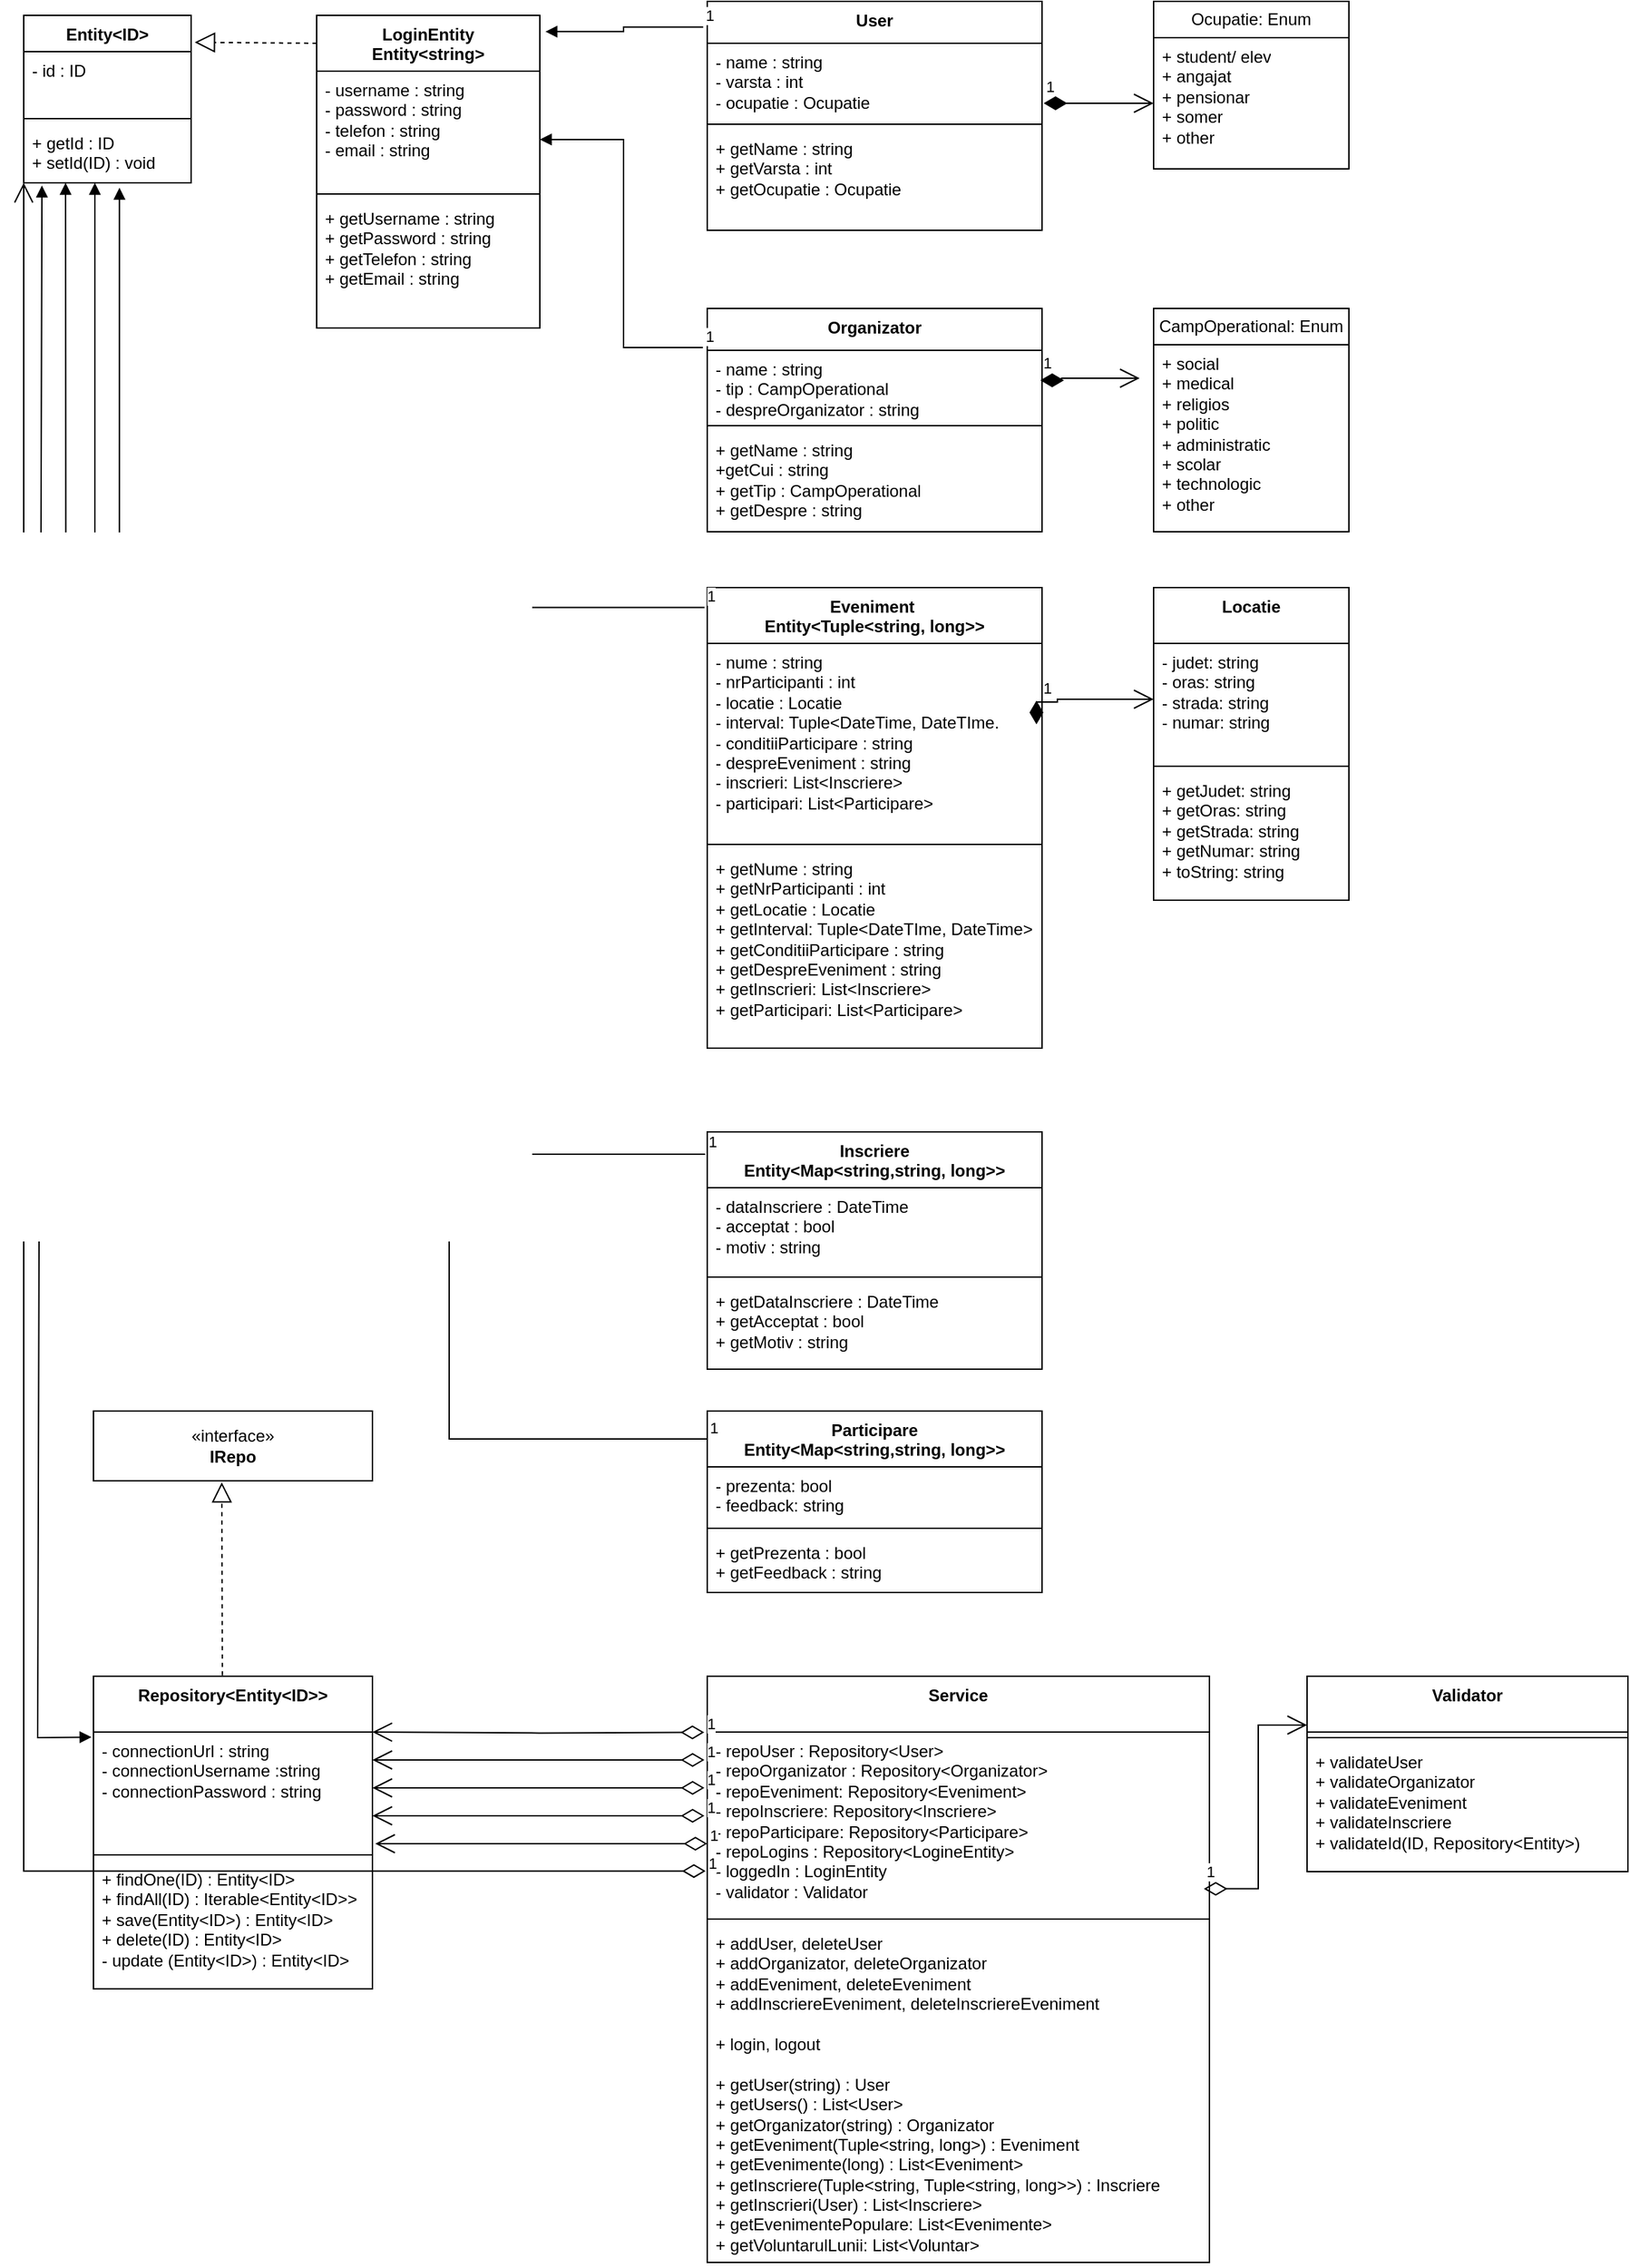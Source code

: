 <mxfile version="24.8.8">
  <diagram name="VoluntariatListingApp" id="K2T5ZbQUkyUN7c9oD0-0">
    <mxGraphModel dx="1674" dy="738" grid="1" gridSize="10" guides="1" tooltips="1" connect="1" arrows="1" fold="1" page="1" pageScale="1" pageWidth="827" pageHeight="1169" math="0" shadow="0">
      <root>
        <mxCell id="0" />
        <mxCell id="1" parent="0" />
        <mxCell id="EqswQXbClMwkQasJmdUq-2" value="LoginEntity&lt;div&gt;Entity&amp;lt;string&amp;gt;&lt;/div&gt;" style="swimlane;fontStyle=1;align=center;verticalAlign=top;childLayout=stackLayout;horizontal=1;startSize=40;horizontalStack=0;resizeParent=1;resizeParentMax=0;resizeLast=0;collapsible=1;marginBottom=0;whiteSpace=wrap;html=1;" parent="1" vertex="1">
          <mxGeometry x="240" y="70" width="160" height="224" as="geometry" />
        </mxCell>
        <mxCell id="EqswQXbClMwkQasJmdUq-59" value="" style="endArrow=block;dashed=1;endFill=0;endSize=12;html=1;rounded=0;entryX=1.022;entryY=0.161;entryDx=0;entryDy=0;entryPerimeter=0;" parent="EqswQXbClMwkQasJmdUq-2" target="EqswQXbClMwkQasJmdUq-44" edge="1">
          <mxGeometry width="160" relative="1" as="geometry">
            <mxPoint y="20" as="sourcePoint" />
            <mxPoint x="160" y="20" as="targetPoint" />
          </mxGeometry>
        </mxCell>
        <mxCell id="EqswQXbClMwkQasJmdUq-3" value="&lt;div&gt;&lt;span style=&quot;background-color: initial;&quot;&gt;- username : string&lt;/span&gt;&lt;/div&gt;&lt;div&gt;- password : string&lt;/div&gt;&lt;div&gt;- telefon : string&lt;/div&gt;&lt;div&gt;- email : string&lt;/div&gt;&lt;div&gt;&lt;br&gt;&lt;/div&gt;" style="text;strokeColor=none;fillColor=none;align=left;verticalAlign=top;spacingLeft=4;spacingRight=4;overflow=hidden;rotatable=0;points=[[0,0.5],[1,0.5]];portConstraint=eastwest;whiteSpace=wrap;html=1;" parent="EqswQXbClMwkQasJmdUq-2" vertex="1">
          <mxGeometry y="40" width="160" height="84" as="geometry" />
        </mxCell>
        <mxCell id="EqswQXbClMwkQasJmdUq-4" value="" style="line;strokeWidth=1;fillColor=none;align=left;verticalAlign=middle;spacingTop=-1;spacingLeft=3;spacingRight=3;rotatable=0;labelPosition=right;points=[];portConstraint=eastwest;strokeColor=inherit;" parent="EqswQXbClMwkQasJmdUq-2" vertex="1">
          <mxGeometry y="124" width="160" height="8" as="geometry" />
        </mxCell>
        <mxCell id="EqswQXbClMwkQasJmdUq-5" value="&lt;div&gt;&lt;span style=&quot;background-color: initial;&quot;&gt;+ getUsername : string&lt;/span&gt;&lt;/div&gt;&lt;div&gt;+ getPassword : string&lt;/div&gt;&lt;div&gt;+ getTelefon : string&lt;/div&gt;&lt;div&gt;+ getEmail : string&lt;br&gt;&lt;div&gt;&lt;br&gt;&lt;/div&gt;&lt;/div&gt;" style="text;strokeColor=none;fillColor=none;align=left;verticalAlign=top;spacingLeft=4;spacingRight=4;overflow=hidden;rotatable=0;points=[[0,0.5],[1,0.5]];portConstraint=eastwest;whiteSpace=wrap;html=1;" parent="EqswQXbClMwkQasJmdUq-2" vertex="1">
          <mxGeometry y="132" width="160" height="92" as="geometry" />
        </mxCell>
        <mxCell id="EqswQXbClMwkQasJmdUq-10" value="User" style="swimlane;fontStyle=1;align=center;verticalAlign=top;childLayout=stackLayout;horizontal=1;startSize=30;horizontalStack=0;resizeParent=1;resizeParentMax=0;resizeLast=0;collapsible=1;marginBottom=0;whiteSpace=wrap;html=1;" parent="1" vertex="1">
          <mxGeometry x="520" y="60" width="240" height="164" as="geometry" />
        </mxCell>
        <mxCell id="EqswQXbClMwkQasJmdUq-11" value="&lt;div&gt;&lt;span style=&quot;background-color: initial;&quot;&gt;- name : string&lt;/span&gt;&lt;/div&gt;&lt;div&gt;- varsta : int&lt;/div&gt;&lt;div&gt;- ocupatie : Ocupatie&lt;/div&gt;&lt;div&gt;&lt;br&gt;&lt;/div&gt;" style="text;strokeColor=none;fillColor=none;align=left;verticalAlign=top;spacingLeft=4;spacingRight=4;overflow=hidden;rotatable=0;points=[[0,0.5],[1,0.5]];portConstraint=eastwest;whiteSpace=wrap;html=1;" parent="EqswQXbClMwkQasJmdUq-10" vertex="1">
          <mxGeometry y="30" width="240" height="54" as="geometry" />
        </mxCell>
        <mxCell id="EqswQXbClMwkQasJmdUq-12" value="" style="line;strokeWidth=1;fillColor=none;align=left;verticalAlign=middle;spacingTop=-1;spacingLeft=3;spacingRight=3;rotatable=0;labelPosition=right;points=[];portConstraint=eastwest;strokeColor=inherit;" parent="EqswQXbClMwkQasJmdUq-10" vertex="1">
          <mxGeometry y="84" width="240" height="8" as="geometry" />
        </mxCell>
        <mxCell id="EqswQXbClMwkQasJmdUq-13" value="+ getName : string&lt;div&gt;+ getVarsta : int&lt;/div&gt;&lt;div&gt;+ getOcupatie : Ocupatie&lt;/div&gt;" style="text;strokeColor=none;fillColor=none;align=left;verticalAlign=top;spacingLeft=4;spacingRight=4;overflow=hidden;rotatable=0;points=[[0,0.5],[1,0.5]];portConstraint=eastwest;whiteSpace=wrap;html=1;" parent="EqswQXbClMwkQasJmdUq-10" vertex="1">
          <mxGeometry y="92" width="240" height="72" as="geometry" />
        </mxCell>
        <mxCell id="EqswQXbClMwkQasJmdUq-14" value="Ocupatie: Enum" style="swimlane;fontStyle=0;childLayout=stackLayout;horizontal=1;startSize=26;fillColor=none;horizontalStack=0;resizeParent=1;resizeParentMax=0;resizeLast=0;collapsible=1;marginBottom=0;whiteSpace=wrap;html=1;" parent="1" vertex="1">
          <mxGeometry x="840" y="60" width="140" height="120" as="geometry" />
        </mxCell>
        <mxCell id="EqswQXbClMwkQasJmdUq-15" value="+ student/ elev&lt;div&gt;+ angajat&lt;/div&gt;&lt;div&gt;+ pensionar&lt;/div&gt;&lt;div&gt;+ somer&lt;/div&gt;&lt;div&gt;+ other&lt;/div&gt;&lt;div&gt;&lt;div&gt;&lt;br&gt;&lt;/div&gt;&lt;div&gt;&lt;br&gt;&lt;/div&gt;&lt;/div&gt;" style="text;strokeColor=none;fillColor=none;align=left;verticalAlign=top;spacingLeft=4;spacingRight=4;overflow=hidden;rotatable=0;points=[[0,0.5],[1,0.5]];portConstraint=eastwest;whiteSpace=wrap;html=1;" parent="EqswQXbClMwkQasJmdUq-14" vertex="1">
          <mxGeometry y="26" width="140" height="94" as="geometry" />
        </mxCell>
        <mxCell id="EqswQXbClMwkQasJmdUq-19" value="1" style="endArrow=open;html=1;endSize=12;startArrow=diamondThin;startSize=14;startFill=1;edgeStyle=orthogonalEdgeStyle;align=left;verticalAlign=bottom;rounded=0;exitX=1.005;exitY=0.796;exitDx=0;exitDy=0;entryX=0;entryY=0.5;entryDx=0;entryDy=0;exitPerimeter=0;" parent="1" source="EqswQXbClMwkQasJmdUq-11" target="EqswQXbClMwkQasJmdUq-15" edge="1">
          <mxGeometry x="-1" y="3" relative="1" as="geometry">
            <mxPoint x="330" y="380" as="sourcePoint" />
            <mxPoint x="490" y="380" as="targetPoint" />
          </mxGeometry>
        </mxCell>
        <mxCell id="EqswQXbClMwkQasJmdUq-20" value="" style="endArrow=block;endFill=1;html=1;edgeStyle=orthogonalEdgeStyle;align=left;verticalAlign=top;rounded=0;exitX=-0.012;exitY=0.112;exitDx=0;exitDy=0;exitPerimeter=0;entryX=1.025;entryY=0.052;entryDx=0;entryDy=0;entryPerimeter=0;" parent="1" source="EqswQXbClMwkQasJmdUq-10" target="EqswQXbClMwkQasJmdUq-2" edge="1">
          <mxGeometry x="-1" relative="1" as="geometry">
            <mxPoint x="330" y="380" as="sourcePoint" />
            <mxPoint x="490" y="380" as="targetPoint" />
          </mxGeometry>
        </mxCell>
        <mxCell id="EqswQXbClMwkQasJmdUq-21" value="1" style="edgeLabel;resizable=0;html=1;align=left;verticalAlign=bottom;" parent="EqswQXbClMwkQasJmdUq-20" connectable="0" vertex="1">
          <mxGeometry x="-1" relative="1" as="geometry" />
        </mxCell>
        <mxCell id="EqswQXbClMwkQasJmdUq-22" value="Organizator" style="swimlane;fontStyle=1;align=center;verticalAlign=top;childLayout=stackLayout;horizontal=1;startSize=30;horizontalStack=0;resizeParent=1;resizeParentMax=0;resizeLast=0;collapsible=1;marginBottom=0;whiteSpace=wrap;html=1;" parent="1" vertex="1">
          <mxGeometry x="520" y="280" width="240" height="160" as="geometry" />
        </mxCell>
        <mxCell id="EqswQXbClMwkQasJmdUq-23" value="&lt;div&gt;&lt;span style=&quot;background-color: initial;&quot;&gt;- name : string&lt;/span&gt;&lt;/div&gt;&lt;div&gt;- tip : CampOperational&lt;/div&gt;&lt;div&gt;&lt;span style=&quot;background-color: initial;&quot;&gt;- despreOrganizator : string&lt;/span&gt;&lt;/div&gt;" style="text;strokeColor=none;fillColor=none;align=left;verticalAlign=top;spacingLeft=4;spacingRight=4;overflow=hidden;rotatable=0;points=[[0,0.5],[1,0.5]];portConstraint=eastwest;whiteSpace=wrap;html=1;" parent="EqswQXbClMwkQasJmdUq-22" vertex="1">
          <mxGeometry y="30" width="240" height="50" as="geometry" />
        </mxCell>
        <mxCell id="EqswQXbClMwkQasJmdUq-24" value="" style="line;strokeWidth=1;fillColor=none;align=left;verticalAlign=middle;spacingTop=-1;spacingLeft=3;spacingRight=3;rotatable=0;labelPosition=right;points=[];portConstraint=eastwest;strokeColor=inherit;" parent="EqswQXbClMwkQasJmdUq-22" vertex="1">
          <mxGeometry y="80" width="240" height="8" as="geometry" />
        </mxCell>
        <mxCell id="EqswQXbClMwkQasJmdUq-25" value="+ getName : string&lt;div&gt;+getCui : string&lt;/div&gt;&lt;div&gt;+ getTip : CampOperational&lt;/div&gt;&lt;div&gt;+ getDespre : string&lt;/div&gt;" style="text;strokeColor=none;fillColor=none;align=left;verticalAlign=top;spacingLeft=4;spacingRight=4;overflow=hidden;rotatable=0;points=[[0,0.5],[1,0.5]];portConstraint=eastwest;whiteSpace=wrap;html=1;" parent="EqswQXbClMwkQasJmdUq-22" vertex="1">
          <mxGeometry y="88" width="240" height="72" as="geometry" />
        </mxCell>
        <mxCell id="EqswQXbClMwkQasJmdUq-27" value="CampOperational: Enum" style="swimlane;fontStyle=0;childLayout=stackLayout;horizontal=1;startSize=26;fillColor=none;horizontalStack=0;resizeParent=1;resizeParentMax=0;resizeLast=0;collapsible=1;marginBottom=0;whiteSpace=wrap;html=1;" parent="1" vertex="1">
          <mxGeometry x="840" y="280" width="140" height="160" as="geometry" />
        </mxCell>
        <mxCell id="EqswQXbClMwkQasJmdUq-28" value="&lt;div&gt;&lt;div&gt;+ social&lt;/div&gt;&lt;/div&gt;&lt;div&gt;+ medical&lt;/div&gt;&lt;div&gt;+ religios&lt;/div&gt;&lt;div&gt;+ politic&lt;/div&gt;&lt;div&gt;+ administratic&lt;/div&gt;&lt;div&gt;+ scolar&lt;/div&gt;&lt;div&gt;+ technologic&lt;/div&gt;&lt;div&gt;+ other&lt;/div&gt;" style="text;strokeColor=none;fillColor=none;align=left;verticalAlign=top;spacingLeft=4;spacingRight=4;overflow=hidden;rotatable=0;points=[[0,0.5],[1,0.5]];portConstraint=eastwest;whiteSpace=wrap;html=1;" parent="EqswQXbClMwkQasJmdUq-27" vertex="1">
          <mxGeometry y="26" width="140" height="134" as="geometry" />
        </mxCell>
        <mxCell id="EqswQXbClMwkQasJmdUq-30" value="1" style="endArrow=open;html=1;endSize=12;startArrow=diamondThin;startSize=14;startFill=1;edgeStyle=orthogonalEdgeStyle;align=left;verticalAlign=bottom;rounded=0;exitX=0.995;exitY=0.429;exitDx=0;exitDy=0;exitPerimeter=0;" parent="1" source="EqswQXbClMwkQasJmdUq-23" edge="1">
          <mxGeometry x="-1" y="3" relative="1" as="geometry">
            <mxPoint x="330" y="380" as="sourcePoint" />
            <mxPoint x="830" y="330" as="targetPoint" />
            <Array as="points">
              <mxPoint x="774" y="332" />
              <mxPoint x="774" y="330" />
            </Array>
          </mxGeometry>
        </mxCell>
        <mxCell id="EqswQXbClMwkQasJmdUq-33" value="Eveniment&amp;nbsp;&lt;div&gt;Entity&amp;lt;Tuple&amp;lt;string, long&amp;gt;&amp;gt;&lt;br&gt;&lt;div&gt;&lt;br&gt;&lt;/div&gt;&lt;/div&gt;" style="swimlane;fontStyle=1;align=center;verticalAlign=top;childLayout=stackLayout;horizontal=1;startSize=40;horizontalStack=0;resizeParent=1;resizeParentMax=0;resizeLast=0;collapsible=1;marginBottom=0;whiteSpace=wrap;html=1;" parent="1" vertex="1">
          <mxGeometry x="520" y="480" width="240" height="330" as="geometry" />
        </mxCell>
        <mxCell id="EqswQXbClMwkQasJmdUq-34" value="&lt;div&gt;- nume : string&lt;/div&gt;&lt;div&gt;- nrParticipanti : int&lt;/div&gt;&lt;div&gt;- locatie : Locatie&lt;/div&gt;&lt;div&gt;- interval: Tuple&amp;lt;DateTime, DateTIme.&lt;/div&gt;&lt;div&gt;- conditiiParticipare : string&lt;/div&gt;&lt;div&gt;- despreEveniment : string&lt;/div&gt;&lt;div&gt;- inscrieri: List&amp;lt;Inscriere&amp;gt;&lt;/div&gt;&lt;div&gt;- participari: List&amp;lt;Participare&amp;gt;&lt;/div&gt;" style="text;strokeColor=none;fillColor=none;align=left;verticalAlign=top;spacingLeft=4;spacingRight=4;overflow=hidden;rotatable=0;points=[[0,0.5],[1,0.5]];portConstraint=eastwest;whiteSpace=wrap;html=1;" parent="EqswQXbClMwkQasJmdUq-33" vertex="1">
          <mxGeometry y="40" width="240" height="140" as="geometry" />
        </mxCell>
        <mxCell id="EqswQXbClMwkQasJmdUq-35" value="" style="line;strokeWidth=1;fillColor=none;align=left;verticalAlign=middle;spacingTop=-1;spacingLeft=3;spacingRight=3;rotatable=0;labelPosition=right;points=[];portConstraint=eastwest;strokeColor=inherit;" parent="EqswQXbClMwkQasJmdUq-33" vertex="1">
          <mxGeometry y="180" width="240" height="8" as="geometry" />
        </mxCell>
        <mxCell id="EqswQXbClMwkQasJmdUq-36" value="+ getNume : string  &lt;br&gt;+ getNrParticipanti : &lt;span class=&quot;hljs-type&quot;&gt;int&lt;/span&gt;  &lt;br&gt;+ getLocatie : Locatie  &lt;br&gt;+ getInterval: Tuple&amp;lt;DateTIme, DateTime&amp;gt;&lt;br&gt;+ getConditiiParticipare : string  &lt;br&gt;+ getDespreEveniment : string&lt;div&gt;+ getInscrieri: List&amp;lt;Inscriere&amp;gt;&amp;nbsp;&amp;nbsp;&lt;/div&gt;&lt;div&gt;+ getParticipari: List&amp;lt;Participare&amp;gt;&lt;/div&gt;" style="text;strokeColor=none;fillColor=none;align=left;verticalAlign=top;spacingLeft=4;spacingRight=4;overflow=hidden;rotatable=0;points=[[0,0.5],[1,0.5]];portConstraint=eastwest;whiteSpace=wrap;html=1;" parent="EqswQXbClMwkQasJmdUq-33" vertex="1">
          <mxGeometry y="188" width="240" height="142" as="geometry" />
        </mxCell>
        <mxCell id="EqswQXbClMwkQasJmdUq-38" value="" style="endArrow=block;endFill=1;html=1;edgeStyle=orthogonalEdgeStyle;align=left;verticalAlign=top;rounded=0;exitX=-0.013;exitY=-0.04;exitDx=0;exitDy=0;exitPerimeter=0;entryX=1;entryY=0.583;entryDx=0;entryDy=0;entryPerimeter=0;" parent="1" source="EqswQXbClMwkQasJmdUq-23" target="EqswQXbClMwkQasJmdUq-3" edge="1">
          <mxGeometry x="-1" relative="1" as="geometry">
            <mxPoint x="354" y="328" as="sourcePoint" />
            <mxPoint x="220" y="310" as="targetPoint" />
          </mxGeometry>
        </mxCell>
        <mxCell id="EqswQXbClMwkQasJmdUq-39" value="1" style="edgeLabel;resizable=0;html=1;align=left;verticalAlign=bottom;" parent="EqswQXbClMwkQasJmdUq-38" connectable="0" vertex="1">
          <mxGeometry x="-1" relative="1" as="geometry" />
        </mxCell>
        <mxCell id="EqswQXbClMwkQasJmdUq-44" value="Entity&amp;lt;ID&amp;gt;" style="swimlane;fontStyle=1;align=center;verticalAlign=top;childLayout=stackLayout;horizontal=1;startSize=26;horizontalStack=0;resizeParent=1;resizeParentMax=0;resizeLast=0;collapsible=1;marginBottom=0;whiteSpace=wrap;html=1;" parent="1" vertex="1">
          <mxGeometry x="30" y="70" width="120" height="120" as="geometry" />
        </mxCell>
        <mxCell id="EqswQXbClMwkQasJmdUq-45" value="&lt;div&gt;- id : ID&lt;/div&gt;" style="text;strokeColor=none;fillColor=none;align=left;verticalAlign=top;spacingLeft=4;spacingRight=4;overflow=hidden;rotatable=0;points=[[0,0.5],[1,0.5]];portConstraint=eastwest;whiteSpace=wrap;html=1;" parent="EqswQXbClMwkQasJmdUq-44" vertex="1">
          <mxGeometry y="26" width="120" height="44" as="geometry" />
        </mxCell>
        <mxCell id="EqswQXbClMwkQasJmdUq-46" value="" style="line;strokeWidth=1;fillColor=none;align=left;verticalAlign=middle;spacingTop=-1;spacingLeft=3;spacingRight=3;rotatable=0;labelPosition=right;points=[];portConstraint=eastwest;strokeColor=inherit;" parent="EqswQXbClMwkQasJmdUq-44" vertex="1">
          <mxGeometry y="70" width="120" height="8" as="geometry" />
        </mxCell>
        <mxCell id="EqswQXbClMwkQasJmdUq-47" value="&lt;div&gt;+ getId : ID&lt;/div&gt;&lt;div&gt;+ setId(ID) : void&lt;/div&gt;" style="text;strokeColor=none;fillColor=none;align=left;verticalAlign=top;spacingLeft=4;spacingRight=4;overflow=hidden;rotatable=0;points=[[0,0.5],[1,0.5]];portConstraint=eastwest;whiteSpace=wrap;html=1;" parent="EqswQXbClMwkQasJmdUq-44" vertex="1">
          <mxGeometry y="78" width="120" height="42" as="geometry" />
        </mxCell>
        <mxCell id="EqswQXbClMwkQasJmdUq-50" value="&lt;div&gt;&lt;br&gt;&lt;/div&gt;&lt;div&gt;&lt;br&gt;&lt;/div&gt;" style="endArrow=block;endFill=1;html=1;edgeStyle=orthogonalEdgeStyle;align=left;verticalAlign=top;rounded=0;exitX=-0.008;exitY=0.043;exitDx=0;exitDy=0;exitPerimeter=0;" parent="1" source="EqswQXbClMwkQasJmdUq-33" target="EqswQXbClMwkQasJmdUq-47" edge="1">
          <mxGeometry x="-1" relative="1" as="geometry">
            <mxPoint x="528" y="371" as="sourcePoint" />
            <mxPoint x="80" y="190" as="targetPoint" />
            <Array as="points">
              <mxPoint x="81" y="494" />
            </Array>
          </mxGeometry>
        </mxCell>
        <mxCell id="EqswQXbClMwkQasJmdUq-51" value="1" style="edgeLabel;resizable=0;html=1;align=left;verticalAlign=bottom;" parent="EqswQXbClMwkQasJmdUq-50" connectable="0" vertex="1">
          <mxGeometry x="-1" relative="1" as="geometry" />
        </mxCell>
        <mxCell id="EqswQXbClMwkQasJmdUq-52" value="«interface»&lt;br&gt;&lt;b&gt;IRepo&lt;/b&gt;" style="html=1;whiteSpace=wrap;" parent="1" vertex="1">
          <mxGeometry x="80" y="1070" width="200" height="50" as="geometry" />
        </mxCell>
        <mxCell id="EqswQXbClMwkQasJmdUq-53" value="Repository&amp;lt;Entity&amp;lt;ID&amp;gt;&amp;gt;" style="swimlane;fontStyle=1;align=center;verticalAlign=top;childLayout=stackLayout;horizontal=1;startSize=40;horizontalStack=0;resizeParent=1;resizeParentMax=0;resizeLast=0;collapsible=1;marginBottom=0;whiteSpace=wrap;html=1;" parent="1" vertex="1">
          <mxGeometry x="80" y="1260" width="200" height="224" as="geometry" />
        </mxCell>
        <mxCell id="EqswQXbClMwkQasJmdUq-54" value="- connectionUrl : string&lt;div&gt;- connectionUsername :string&lt;/div&gt;&lt;div&gt;- connectionPassword : string&lt;/div&gt;" style="text;strokeColor=none;fillColor=none;align=left;verticalAlign=top;spacingLeft=4;spacingRight=4;overflow=hidden;rotatable=0;points=[[0,0.5],[1,0.5]];portConstraint=eastwest;whiteSpace=wrap;html=1;" parent="EqswQXbClMwkQasJmdUq-53" vertex="1">
          <mxGeometry y="40" width="200" height="84" as="geometry" />
        </mxCell>
        <mxCell id="EqswQXbClMwkQasJmdUq-55" value="" style="line;strokeWidth=1;fillColor=none;align=left;verticalAlign=middle;spacingTop=-1;spacingLeft=3;spacingRight=3;rotatable=0;labelPosition=right;points=[];portConstraint=eastwest;strokeColor=inherit;" parent="EqswQXbClMwkQasJmdUq-53" vertex="1">
          <mxGeometry y="124" width="200" height="8" as="geometry" />
        </mxCell>
        <mxCell id="EqswQXbClMwkQasJmdUq-56" value="+ findOne(ID) : Entity&amp;lt;ID&amp;gt;&lt;div&gt;+ findAll(ID) : Iterable&amp;lt;Entity&amp;lt;ID&amp;gt;&amp;gt;&lt;/div&gt;&lt;div&gt;+ save(Entity&amp;lt;ID&amp;gt;) : Entity&amp;lt;ID&amp;gt;&lt;/div&gt;&lt;div&gt;+ delete(ID) : Entity&amp;lt;ID&amp;gt;&lt;/div&gt;&lt;div&gt;- update (Entity&amp;lt;ID&amp;gt;) : Entity&amp;lt;ID&amp;gt;&lt;/div&gt;" style="text;strokeColor=none;fillColor=none;align=left;verticalAlign=top;spacingLeft=4;spacingRight=4;overflow=hidden;rotatable=0;points=[[0,0.5],[1,0.5]];portConstraint=eastwest;whiteSpace=wrap;html=1;" parent="EqswQXbClMwkQasJmdUq-53" vertex="1">
          <mxGeometry y="132" width="200" height="92" as="geometry" />
        </mxCell>
        <mxCell id="EqswQXbClMwkQasJmdUq-57" value="" style="endArrow=block;startArrow=block;endFill=1;startFill=1;html=1;rounded=0;exitX=0.109;exitY=1.046;exitDx=0;exitDy=0;exitPerimeter=0;entryX=-0.007;entryY=0.043;entryDx=0;entryDy=0;entryPerimeter=0;" parent="1" source="EqswQXbClMwkQasJmdUq-47" target="EqswQXbClMwkQasJmdUq-54" edge="1">
          <mxGeometry width="160" relative="1" as="geometry">
            <mxPoint x="-80" y="820" as="sourcePoint" />
            <mxPoint x="80" y="820" as="targetPoint" />
            <Array as="points">
              <mxPoint x="40" y="1304" />
            </Array>
          </mxGeometry>
        </mxCell>
        <mxCell id="EqswQXbClMwkQasJmdUq-58" value="" style="endArrow=block;dashed=1;endFill=0;endSize=12;html=1;rounded=0;entryX=0.46;entryY=1.021;entryDx=0;entryDy=0;entryPerimeter=0;exitX=0.462;exitY=-0.003;exitDx=0;exitDy=0;exitPerimeter=0;" parent="1" source="EqswQXbClMwkQasJmdUq-53" target="EqswQXbClMwkQasJmdUq-52" edge="1">
          <mxGeometry width="160" relative="1" as="geometry">
            <mxPoint x="170" y="779.13" as="sourcePoint" />
            <mxPoint x="330" y="779.13" as="targetPoint" />
          </mxGeometry>
        </mxCell>
        <mxCell id="EqswQXbClMwkQasJmdUq-65" value="Service" style="swimlane;fontStyle=1;align=center;verticalAlign=top;childLayout=stackLayout;horizontal=1;startSize=40;horizontalStack=0;resizeParent=1;resizeParentMax=0;resizeLast=0;collapsible=1;marginBottom=0;whiteSpace=wrap;html=1;" parent="1" vertex="1">
          <mxGeometry x="520" y="1260" width="360" height="420" as="geometry" />
        </mxCell>
        <mxCell id="EqswQXbClMwkQasJmdUq-66" value="- repoUser : Repository&amp;lt;User&amp;gt;&lt;div&gt;- repoOrganizator : Repository&amp;lt;Organizator&amp;gt;&lt;/div&gt;&lt;div&gt;- repoEveniment: Repository&amp;lt;Eveniment&amp;gt;&lt;/div&gt;&lt;div&gt;- repoInscriere: Repository&amp;lt;Inscriere&amp;gt;&lt;/div&gt;&lt;div&gt;- repoParticipare: Repository&amp;lt;Participare&amp;gt;&lt;/div&gt;&lt;div&gt;- repoLogins : Repository&amp;lt;LogineEntity&amp;gt;&lt;/div&gt;&lt;div&gt;- loggedIn : LoginEntity&lt;/div&gt;&lt;div&gt;- validator : Validator&lt;/div&gt;&lt;div&gt;&lt;br&gt;&lt;/div&gt;" style="text;strokeColor=none;fillColor=none;align=left;verticalAlign=top;spacingLeft=4;spacingRight=4;overflow=hidden;rotatable=0;points=[[0,0.5],[1,0.5]];portConstraint=eastwest;whiteSpace=wrap;html=1;" parent="EqswQXbClMwkQasJmdUq-65" vertex="1">
          <mxGeometry y="40" width="360" height="130" as="geometry" />
        </mxCell>
        <mxCell id="EqswQXbClMwkQasJmdUq-67" value="" style="line;strokeWidth=1;fillColor=none;align=left;verticalAlign=middle;spacingTop=-1;spacingLeft=3;spacingRight=3;rotatable=0;labelPosition=right;points=[];portConstraint=eastwest;strokeColor=inherit;" parent="EqswQXbClMwkQasJmdUq-65" vertex="1">
          <mxGeometry y="170" width="360" height="8" as="geometry" />
        </mxCell>
        <mxCell id="EqswQXbClMwkQasJmdUq-68" value="+ addUser, deleteUser&lt;div&gt;+ addOrganizator, deleteOrganizator&lt;/div&gt;&lt;div&gt;+ addEveniment, deleteEveniment&lt;/div&gt;&lt;div&gt;+ addInscriereEveniment, deleteInscriereEveniment&lt;/div&gt;&lt;div&gt;&lt;br&gt;&lt;/div&gt;&lt;div&gt;+ login, logout&lt;/div&gt;&lt;div&gt;&lt;br&gt;&lt;/div&gt;&lt;div&gt;+ getUser(string) : User&lt;/div&gt;&lt;div&gt;+ getUsers() : List&amp;lt;User&amp;gt;&lt;/div&gt;&lt;div&gt;+ getOrganizator(string) : Organizator&lt;/div&gt;&lt;div&gt;+ getEveniment(Tuple&amp;lt;string, long&amp;gt;) : Eveniment&lt;/div&gt;&lt;div&gt;+ getEvenimente(long) : List&amp;lt;Eveniment&amp;gt;&lt;/div&gt;&lt;div&gt;+ getInscriere(Tuple&amp;lt;string, Tuple&amp;lt;string, long&amp;gt;&amp;gt;) : Inscriere&lt;/div&gt;&lt;div&gt;+ getInscrieri(User) : List&amp;lt;Inscriere&amp;gt;&lt;/div&gt;&lt;div&gt;+ getEvenimentePopulare: List&amp;lt;Evenimente&amp;gt;&lt;/div&gt;&lt;div&gt;+ getVoluntarulLunii: List&amp;lt;Voluntar&amp;gt;&lt;/div&gt;" style="text;strokeColor=none;fillColor=none;align=left;verticalAlign=top;spacingLeft=4;spacingRight=4;overflow=hidden;rotatable=0;points=[[0,0.5],[1,0.5]];portConstraint=eastwest;whiteSpace=wrap;html=1;" parent="EqswQXbClMwkQasJmdUq-65" vertex="1">
          <mxGeometry y="178" width="360" height="242" as="geometry" />
        </mxCell>
        <mxCell id="EqswQXbClMwkQasJmdUq-69" value="Inscriere&lt;div&gt;Entity&amp;lt;Map&amp;lt;string,string, long&amp;gt;&amp;gt;&lt;/div&gt;" style="swimlane;fontStyle=1;align=center;verticalAlign=top;childLayout=stackLayout;horizontal=1;startSize=40;horizontalStack=0;resizeParent=1;resizeParentMax=0;resizeLast=0;collapsible=1;marginBottom=0;whiteSpace=wrap;html=1;" parent="1" vertex="1">
          <mxGeometry x="520" y="870" width="240" height="170" as="geometry" />
        </mxCell>
        <mxCell id="EqswQXbClMwkQasJmdUq-70" value="- dataInscriere : DateTime&lt;div&gt;- acceptat : bool&lt;/div&gt;&lt;div&gt;- motiv : string&lt;/div&gt;" style="text;strokeColor=none;fillColor=none;align=left;verticalAlign=top;spacingLeft=4;spacingRight=4;overflow=hidden;rotatable=0;points=[[0,0.5],[1,0.5]];portConstraint=eastwest;whiteSpace=wrap;html=1;" parent="EqswQXbClMwkQasJmdUq-69" vertex="1">
          <mxGeometry y="40" width="240" height="60" as="geometry" />
        </mxCell>
        <mxCell id="EqswQXbClMwkQasJmdUq-71" value="" style="line;strokeWidth=1;fillColor=none;align=left;verticalAlign=middle;spacingTop=-1;spacingLeft=3;spacingRight=3;rotatable=0;labelPosition=right;points=[];portConstraint=eastwest;strokeColor=inherit;" parent="EqswQXbClMwkQasJmdUq-69" vertex="1">
          <mxGeometry y="100" width="240" height="8" as="geometry" />
        </mxCell>
        <mxCell id="EqswQXbClMwkQasJmdUq-72" value="+ getDataInscriere : DateTime&lt;div&gt;+ getAcceptat : bool&lt;/div&gt;&lt;div&gt;+ getMotiv : string&lt;/div&gt;" style="text;strokeColor=none;fillColor=none;align=left;verticalAlign=top;spacingLeft=4;spacingRight=4;overflow=hidden;rotatable=0;points=[[0,0.5],[1,0.5]];portConstraint=eastwest;whiteSpace=wrap;html=1;" parent="EqswQXbClMwkQasJmdUq-69" vertex="1">
          <mxGeometry y="108" width="240" height="62" as="geometry" />
        </mxCell>
        <mxCell id="EqswQXbClMwkQasJmdUq-73" value="" style="endArrow=block;endFill=1;html=1;edgeStyle=orthogonalEdgeStyle;align=left;verticalAlign=top;rounded=0;exitX=-0.006;exitY=0.094;exitDx=0;exitDy=0;exitPerimeter=0;" parent="1" source="EqswQXbClMwkQasJmdUq-69" edge="1">
          <mxGeometry x="-1" relative="1" as="geometry">
            <mxPoint x="498" y="574" as="sourcePoint" />
            <mxPoint x="60" y="190" as="targetPoint" />
          </mxGeometry>
        </mxCell>
        <mxCell id="EqswQXbClMwkQasJmdUq-74" value="1" style="edgeLabel;resizable=0;html=1;align=left;verticalAlign=bottom;" parent="EqswQXbClMwkQasJmdUq-73" connectable="0" vertex="1">
          <mxGeometry x="-1" relative="1" as="geometry" />
        </mxCell>
        <mxCell id="EqswQXbClMwkQasJmdUq-75" value="1" style="endArrow=open;html=1;endSize=12;startArrow=diamondThin;startSize=14;startFill=0;edgeStyle=orthogonalEdgeStyle;align=left;verticalAlign=bottom;rounded=0;exitX=0.006;exitY=0.116;exitDx=0;exitDy=0;exitPerimeter=0;entryX=1.02;entryY=0.115;entryDx=0;entryDy=0;entryPerimeter=0;" parent="1" edge="1">
          <mxGeometry x="-1" y="3" relative="1" as="geometry">
            <mxPoint x="517.878" y="1300.224" as="sourcePoint" />
            <mxPoint x="280" y="1300.0" as="targetPoint" />
          </mxGeometry>
        </mxCell>
        <mxCell id="EqswQXbClMwkQasJmdUq-79" value="1" style="endArrow=open;html=1;endSize=12;startArrow=diamondThin;startSize=14;startFill=0;edgeStyle=orthogonalEdgeStyle;align=left;verticalAlign=bottom;rounded=0;entryX=0;entryY=1;entryDx=0;entryDy=0;exitX=-0.003;exitY=0.766;exitDx=0;exitDy=0;exitPerimeter=0;" parent="1" source="EqswQXbClMwkQasJmdUq-66" target="EqswQXbClMwkQasJmdUq-44" edge="1">
          <mxGeometry x="-1" y="3" relative="1" as="geometry">
            <mxPoint x="510" y="1390" as="sourcePoint" />
            <mxPoint x="294" y="1364" as="targetPoint" />
          </mxGeometry>
        </mxCell>
        <mxCell id="EqswQXbClMwkQasJmdUq-80" value="1" style="endArrow=open;html=1;endSize=12;startArrow=diamondThin;startSize=14;startFill=0;edgeStyle=orthogonalEdgeStyle;align=left;verticalAlign=bottom;rounded=0;exitX=0.006;exitY=0.116;exitDx=0;exitDy=0;exitPerimeter=0;entryX=1.02;entryY=0.115;entryDx=0;entryDy=0;entryPerimeter=0;" parent="1" edge="1">
          <mxGeometry x="-1" y="3" relative="1" as="geometry">
            <mxPoint x="518" y="1320" as="sourcePoint" />
            <mxPoint x="280" y="1320" as="targetPoint" />
          </mxGeometry>
        </mxCell>
        <mxCell id="EqswQXbClMwkQasJmdUq-81" value="1" style="endArrow=open;html=1;endSize=12;startArrow=diamondThin;startSize=14;startFill=0;edgeStyle=orthogonalEdgeStyle;align=left;verticalAlign=bottom;rounded=0;exitX=0.006;exitY=0.116;exitDx=0;exitDy=0;exitPerimeter=0;entryX=1.02;entryY=0.115;entryDx=0;entryDy=0;entryPerimeter=0;" parent="1" edge="1">
          <mxGeometry x="-1" y="3" relative="1" as="geometry">
            <mxPoint x="518" y="1360" as="sourcePoint" />
            <mxPoint x="280" y="1360" as="targetPoint" />
          </mxGeometry>
        </mxCell>
        <mxCell id="EqswQXbClMwkQasJmdUq-82" value="1" style="endArrow=open;html=1;endSize=12;startArrow=diamondThin;startSize=14;startFill=0;edgeStyle=orthogonalEdgeStyle;align=left;verticalAlign=bottom;rounded=0;exitX=0.006;exitY=0.116;exitDx=0;exitDy=0;exitPerimeter=0;entryX=1.02;entryY=0.115;entryDx=0;entryDy=0;entryPerimeter=0;" parent="1" edge="1">
          <mxGeometry x="-1" y="3" relative="1" as="geometry">
            <mxPoint x="518" y="1340" as="sourcePoint" />
            <mxPoint x="280" y="1340" as="targetPoint" />
          </mxGeometry>
        </mxCell>
        <mxCell id="gFK5I8xSI8mtvcqqaqrm-1" value="Participare&lt;div&gt;Entity&amp;lt;Map&amp;lt;string,string, long&amp;gt;&amp;gt;&lt;/div&gt;" style="swimlane;fontStyle=1;align=center;verticalAlign=top;childLayout=stackLayout;horizontal=1;startSize=40;horizontalStack=0;resizeParent=1;resizeParentMax=0;resizeLast=0;collapsible=1;marginBottom=0;whiteSpace=wrap;html=1;" parent="1" vertex="1">
          <mxGeometry x="520" y="1070" width="240" height="130" as="geometry" />
        </mxCell>
        <mxCell id="gFK5I8xSI8mtvcqqaqrm-2" value="&lt;div&gt;- prezenta: bool&lt;/div&gt;&lt;div&gt;- feedback: string&lt;/div&gt;" style="text;strokeColor=none;fillColor=none;align=left;verticalAlign=top;spacingLeft=4;spacingRight=4;overflow=hidden;rotatable=0;points=[[0,0.5],[1,0.5]];portConstraint=eastwest;whiteSpace=wrap;html=1;" parent="gFK5I8xSI8mtvcqqaqrm-1" vertex="1">
          <mxGeometry y="40" width="240" height="40" as="geometry" />
        </mxCell>
        <mxCell id="gFK5I8xSI8mtvcqqaqrm-3" value="" style="line;strokeWidth=1;fillColor=none;align=left;verticalAlign=middle;spacingTop=-1;spacingLeft=3;spacingRight=3;rotatable=0;labelPosition=right;points=[];portConstraint=eastwest;strokeColor=inherit;" parent="gFK5I8xSI8mtvcqqaqrm-1" vertex="1">
          <mxGeometry y="80" width="240" height="8" as="geometry" />
        </mxCell>
        <mxCell id="gFK5I8xSI8mtvcqqaqrm-4" value="+ getPrezenta : bool&lt;div&gt;+ getFeedback : string&lt;/div&gt;" style="text;strokeColor=none;fillColor=none;align=left;verticalAlign=top;spacingLeft=4;spacingRight=4;overflow=hidden;rotatable=0;points=[[0,0.5],[1,0.5]];portConstraint=eastwest;whiteSpace=wrap;html=1;" parent="gFK5I8xSI8mtvcqqaqrm-1" vertex="1">
          <mxGeometry y="88" width="240" height="42" as="geometry" />
        </mxCell>
        <mxCell id="gFK5I8xSI8mtvcqqaqrm-5" value="" style="endArrow=block;endFill=1;html=1;edgeStyle=orthogonalEdgeStyle;align=left;verticalAlign=top;rounded=0;exitX=0;exitY=0.154;exitDx=0;exitDy=0;exitPerimeter=0;entryX=0.572;entryY=1.084;entryDx=0;entryDy=0;entryPerimeter=0;" parent="1" source="gFK5I8xSI8mtvcqqaqrm-1" target="EqswQXbClMwkQasJmdUq-47" edge="1">
          <mxGeometry x="-1" relative="1" as="geometry">
            <mxPoint x="529" y="896" as="sourcePoint" />
            <mxPoint x="70" y="200" as="targetPoint" />
            <Array as="points">
              <mxPoint x="335" y="1090" />
              <mxPoint x="335" y="920" />
              <mxPoint x="99" y="920" />
            </Array>
          </mxGeometry>
        </mxCell>
        <mxCell id="gFK5I8xSI8mtvcqqaqrm-6" value="1" style="edgeLabel;resizable=0;html=1;align=left;verticalAlign=bottom;" parent="gFK5I8xSI8mtvcqqaqrm-5" connectable="0" vertex="1">
          <mxGeometry x="-1" relative="1" as="geometry" />
        </mxCell>
        <mxCell id="gFK5I8xSI8mtvcqqaqrm-7" value="Validator" style="swimlane;fontStyle=1;align=center;verticalAlign=top;childLayout=stackLayout;horizontal=1;startSize=40;horizontalStack=0;resizeParent=1;resizeParentMax=0;resizeLast=0;collapsible=1;marginBottom=0;whiteSpace=wrap;html=1;" parent="1" vertex="1">
          <mxGeometry x="950" y="1260" width="230" height="140" as="geometry" />
        </mxCell>
        <mxCell id="gFK5I8xSI8mtvcqqaqrm-9" value="" style="line;strokeWidth=1;fillColor=none;align=left;verticalAlign=middle;spacingTop=-1;spacingLeft=3;spacingRight=3;rotatable=0;labelPosition=right;points=[];portConstraint=eastwest;strokeColor=inherit;" parent="gFK5I8xSI8mtvcqqaqrm-7" vertex="1">
          <mxGeometry y="40" width="230" height="8" as="geometry" />
        </mxCell>
        <mxCell id="gFK5I8xSI8mtvcqqaqrm-10" value="+ validateUser&lt;div&gt;+ validateOrganizator&lt;/div&gt;&lt;div&gt;+ validateEveniment&lt;/div&gt;&lt;div&gt;+ validateInscriere&lt;/div&gt;&lt;div&gt;+ validateId(ID, Repository&amp;lt;Entity&amp;gt;)&lt;/div&gt;" style="text;strokeColor=none;fillColor=none;align=left;verticalAlign=top;spacingLeft=4;spacingRight=4;overflow=hidden;rotatable=0;points=[[0,0.5],[1,0.5]];portConstraint=eastwest;whiteSpace=wrap;html=1;" parent="gFK5I8xSI8mtvcqqaqrm-7" vertex="1">
          <mxGeometry y="48" width="230" height="92" as="geometry" />
        </mxCell>
        <mxCell id="gFK5I8xSI8mtvcqqaqrm-15" value="1" style="endArrow=open;html=1;endSize=12;startArrow=diamondThin;startSize=14;startFill=0;edgeStyle=orthogonalEdgeStyle;align=left;verticalAlign=bottom;rounded=0;exitX=0.006;exitY=0.116;exitDx=0;exitDy=0;exitPerimeter=0;entryX=1.02;entryY=0.115;entryDx=0;entryDy=0;entryPerimeter=0;" parent="1" edge="1">
          <mxGeometry x="-1" y="3" relative="1" as="geometry">
            <mxPoint x="520" y="1380" as="sourcePoint" />
            <mxPoint x="282" y="1380" as="targetPoint" />
          </mxGeometry>
        </mxCell>
        <mxCell id="gFK5I8xSI8mtvcqqaqrm-24" value="1" style="endArrow=open;html=1;endSize=12;startArrow=diamondThin;startSize=14;startFill=0;edgeStyle=orthogonalEdgeStyle;align=left;verticalAlign=bottom;rounded=0;entryX=0;entryY=0.25;entryDx=0;entryDy=0;exitX=0.989;exitY=0.864;exitDx=0;exitDy=0;exitPerimeter=0;" parent="1" source="EqswQXbClMwkQasJmdUq-66" target="gFK5I8xSI8mtvcqqaqrm-7" edge="1">
          <mxGeometry x="-1" y="3" relative="1" as="geometry">
            <mxPoint x="790" y="1450" as="sourcePoint" />
            <mxPoint x="950" y="1450" as="targetPoint" />
          </mxGeometry>
        </mxCell>
        <mxCell id="gFK5I8xSI8mtvcqqaqrm-26" value="Locatie" style="swimlane;fontStyle=1;align=center;verticalAlign=top;childLayout=stackLayout;horizontal=1;startSize=40;horizontalStack=0;resizeParent=1;resizeParentMax=0;resizeLast=0;collapsible=1;marginBottom=0;whiteSpace=wrap;html=1;" parent="1" vertex="1">
          <mxGeometry x="840" y="480" width="140" height="224" as="geometry" />
        </mxCell>
        <mxCell id="gFK5I8xSI8mtvcqqaqrm-27" value="- judet: string&lt;div&gt;- oras: string&lt;/div&gt;&lt;div&gt;- strada: string&lt;/div&gt;&lt;div&gt;- numar: string&lt;/div&gt;" style="text;strokeColor=none;fillColor=none;align=left;verticalAlign=top;spacingLeft=4;spacingRight=4;overflow=hidden;rotatable=0;points=[[0,0.5],[1,0.5]];portConstraint=eastwest;whiteSpace=wrap;html=1;" parent="gFK5I8xSI8mtvcqqaqrm-26" vertex="1">
          <mxGeometry y="40" width="140" height="84" as="geometry" />
        </mxCell>
        <mxCell id="gFK5I8xSI8mtvcqqaqrm-28" value="" style="line;strokeWidth=1;fillColor=none;align=left;verticalAlign=middle;spacingTop=-1;spacingLeft=3;spacingRight=3;rotatable=0;labelPosition=right;points=[];portConstraint=eastwest;strokeColor=inherit;" parent="gFK5I8xSI8mtvcqqaqrm-26" vertex="1">
          <mxGeometry y="124" width="140" height="8" as="geometry" />
        </mxCell>
        <mxCell id="gFK5I8xSI8mtvcqqaqrm-29" value="+ getJudet: string&lt;div&gt;+ getOras: string&lt;/div&gt;&lt;div&gt;+ getStrada: string&lt;/div&gt;&lt;div&gt;+ getNumar: string&lt;/div&gt;&lt;div&gt;+ toString: string&lt;/div&gt;" style="text;strokeColor=none;fillColor=none;align=left;verticalAlign=top;spacingLeft=4;spacingRight=4;overflow=hidden;rotatable=0;points=[[0,0.5],[1,0.5]];portConstraint=eastwest;whiteSpace=wrap;html=1;" parent="gFK5I8xSI8mtvcqqaqrm-26" vertex="1">
          <mxGeometry y="132" width="140" height="92" as="geometry" />
        </mxCell>
        <mxCell id="gFK5I8xSI8mtvcqqaqrm-30" value="1" style="endArrow=open;html=1;endSize=12;startArrow=diamondThin;startSize=14;startFill=1;edgeStyle=orthogonalEdgeStyle;align=left;verticalAlign=bottom;rounded=0;exitX=0.995;exitY=0.429;exitDx=0;exitDy=0;exitPerimeter=0;" parent="1" target="gFK5I8xSI8mtvcqqaqrm-27" edge="1">
          <mxGeometry x="-1" y="3" relative="1" as="geometry">
            <mxPoint x="756" y="561" as="sourcePoint" />
            <mxPoint x="820" y="560" as="targetPoint" />
            <Array as="points">
              <mxPoint x="771" y="562" />
              <mxPoint x="771" y="560" />
            </Array>
          </mxGeometry>
        </mxCell>
      </root>
    </mxGraphModel>
  </diagram>
</mxfile>
